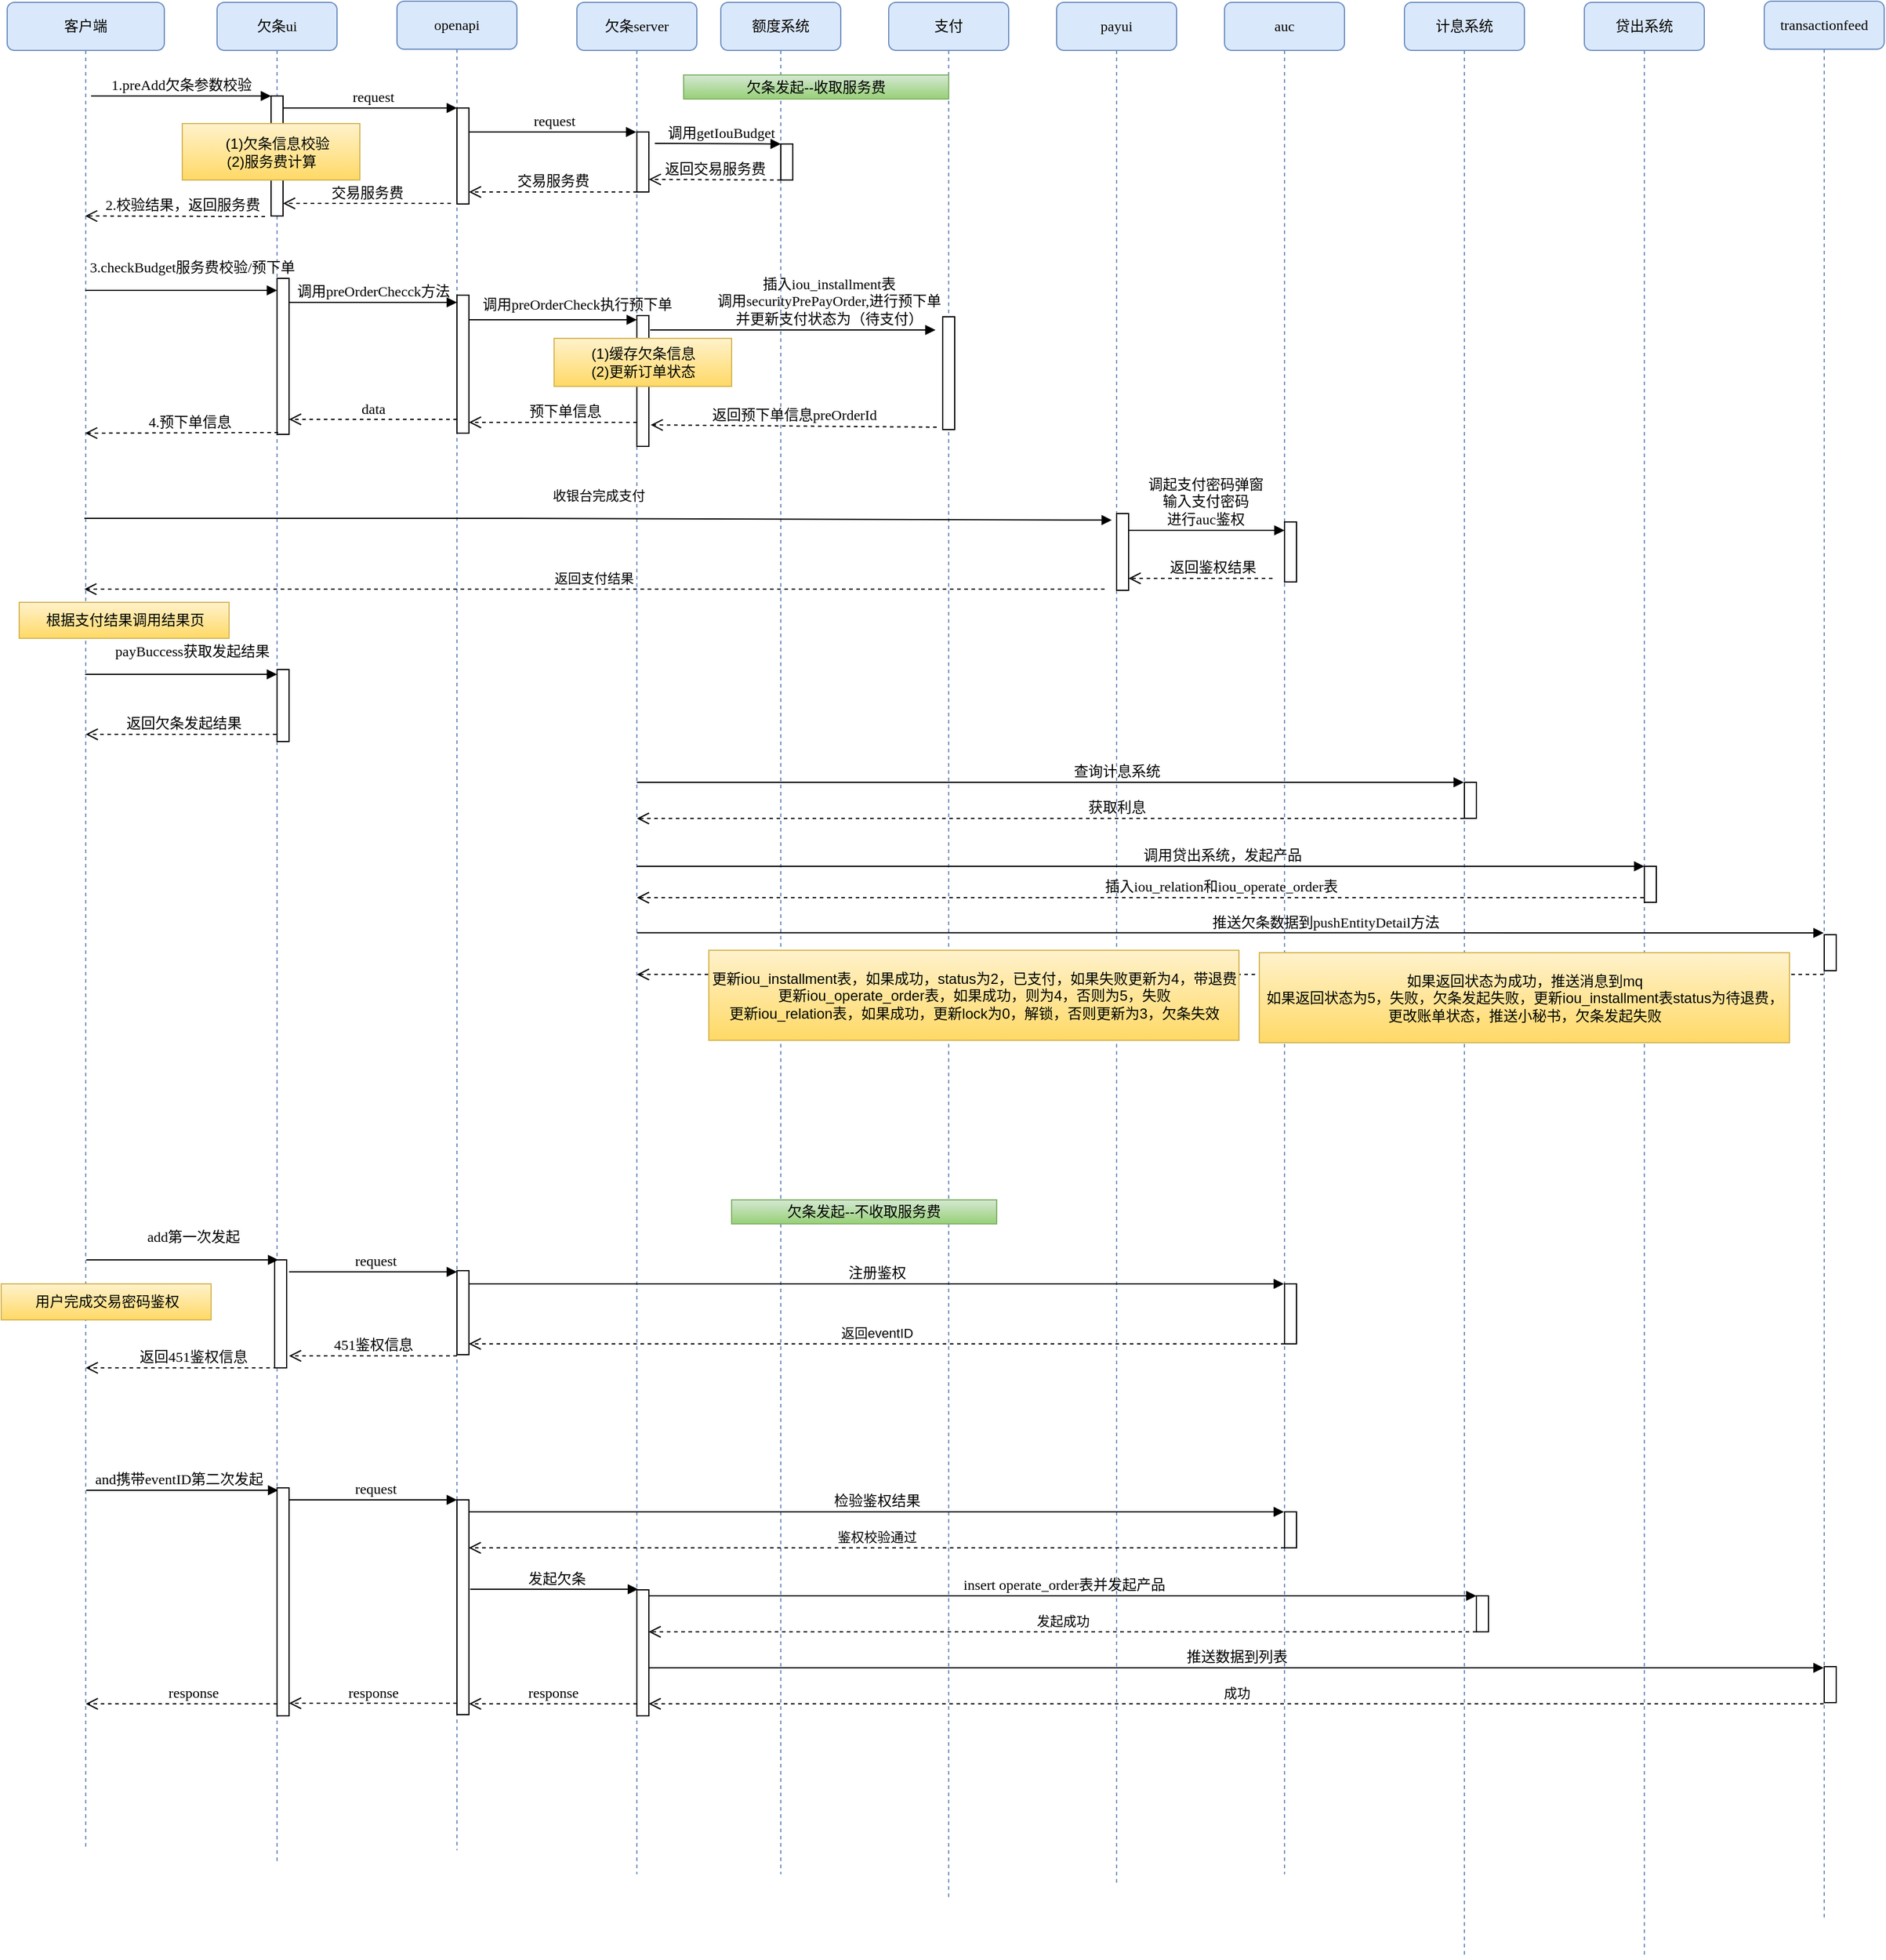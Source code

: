 <mxfile version="12.2.6" type="github" pages="1"><diagram name="Page-1" id="13e1069c-82ec-6db2-03f1-153e76fe0fe0"><mxGraphModel dx="1220" dy="623" grid="1" gridSize="10" guides="1" tooltips="1" connect="1" arrows="1" fold="1" page="1" pageScale="1" pageWidth="1390" pageHeight="980" background="#ffffff" math="0" shadow="0"><root><mxCell id="0"/><mxCell id="1" parent="0"/><mxCell id="7baba1c4bc27f4b0-2" value="欠条ui" style="shape=umlLifeline;perimeter=lifelinePerimeter;whiteSpace=wrap;html=1;container=1;collapsible=0;recursiveResize=0;outlineConnect=0;rounded=1;shadow=0;comic=0;labelBackgroundColor=none;strokeWidth=1;fontFamily=Verdana;fontSize=12;align=center;fillColor=#dae8fc;strokeColor=#6c8ebf;" parent="1" vertex="1"><mxGeometry x="260" y="80" width="100" height="1550" as="geometry"/></mxCell><mxCell id="7baba1c4bc27f4b0-10" value="" style="html=1;points=[];perimeter=orthogonalPerimeter;rounded=0;shadow=0;comic=0;labelBackgroundColor=none;strokeWidth=1;fontFamily=Verdana;fontSize=12;align=center;" parent="7baba1c4bc27f4b0-2" vertex="1"><mxGeometry x="45" y="78" width="10" height="100" as="geometry"/></mxCell><mxCell id="BatvQLoolryPibL8I_t7-5" value="" style="html=1;points=[];perimeter=orthogonalPerimeter;rounded=0;shadow=0;comic=0;labelBackgroundColor=none;strokeWidth=1;fontFamily=Verdana;fontSize=12;align=center;" parent="7baba1c4bc27f4b0-2" vertex="1"><mxGeometry x="48" y="1048" width="10" height="90" as="geometry"/></mxCell><mxCell id="7baba1c4bc27f4b0-3" value="openapi" style="shape=umlLifeline;perimeter=lifelinePerimeter;whiteSpace=wrap;html=1;container=1;collapsible=0;recursiveResize=0;outlineConnect=0;rounded=1;shadow=0;comic=0;labelBackgroundColor=none;strokeWidth=1;fontFamily=Verdana;fontSize=12;align=center;fillColor=#dae8fc;strokeColor=#6c8ebf;" parent="1" vertex="1"><mxGeometry x="410" y="79" width="100" height="1541" as="geometry"/></mxCell><mxCell id="BCAlRi_tKH_GsNBUMuoL-24" value="" style="html=1;points=[];perimeter=orthogonalPerimeter;rounded=0;shadow=0;comic=0;labelBackgroundColor=none;strokeWidth=1;fontFamily=Verdana;fontSize=12;align=center;" parent="7baba1c4bc27f4b0-3" vertex="1"><mxGeometry x="50" y="245" width="10" height="115" as="geometry"/></mxCell><mxCell id="BCAlRi_tKH_GsNBUMuoL-27" value="data" style="html=1;verticalAlign=bottom;endArrow=open;dashed=1;endSize=8;labelBackgroundColor=none;fontFamily=Verdana;fontSize=12;" parent="7baba1c4bc27f4b0-3" edge="1"><mxGeometry relative="1" as="geometry"><mxPoint x="-90.0" y="348.5" as="targetPoint"/><mxPoint x="50.0" y="348.5" as="sourcePoint"/></mxGeometry></mxCell><mxCell id="BatvQLoolryPibL8I_t7-6" value="" style="html=1;points=[];perimeter=orthogonalPerimeter;rounded=0;shadow=0;comic=0;labelBackgroundColor=none;strokeWidth=1;fontFamily=Verdana;fontSize=12;align=center;" parent="7baba1c4bc27f4b0-3" vertex="1"><mxGeometry x="50" y="1058" width="10" height="70" as="geometry"/></mxCell><mxCell id="BatvQLoolryPibL8I_t7-7" value="451鉴权信息" style="html=1;verticalAlign=bottom;endArrow=open;dashed=1;endSize=8;labelBackgroundColor=none;fontFamily=Verdana;fontSize=12;" parent="7baba1c4bc27f4b0-3" edge="1"><mxGeometry relative="1" as="geometry"><mxPoint x="-90.0" y="1129" as="targetPoint"/><mxPoint x="50.0" y="1129" as="sourcePoint"/></mxGeometry></mxCell><mxCell id="BatvQLoolryPibL8I_t7-8" value="request" style="html=1;verticalAlign=bottom;endArrow=block;labelBackgroundColor=none;fontFamily=Verdana;fontSize=12;edgeStyle=elbowEdgeStyle;elbow=vertical;" parent="7baba1c4bc27f4b0-3" edge="1"><mxGeometry x="0.448" y="-30" relative="1" as="geometry"><mxPoint x="-90.0" y="1059" as="sourcePoint"/><mxPoint x="50" y="1059" as="targetPoint"/><Array as="points"><mxPoint x="15" y="1059"/></Array><mxPoint x="-30" y="-30" as="offset"/></mxGeometry></mxCell><mxCell id="BatvQLoolryPibL8I_t7-18" value="" style="html=1;points=[];perimeter=orthogonalPerimeter;rounded=0;shadow=0;comic=0;labelBackgroundColor=none;strokeWidth=1;fontFamily=Verdana;fontSize=12;align=center;" parent="7baba1c4bc27f4b0-3" vertex="1"><mxGeometry x="50" y="1249" width="10" height="179" as="geometry"/></mxCell><mxCell id="7baba1c4bc27f4b0-4" value="欠条server" style="shape=umlLifeline;perimeter=lifelinePerimeter;whiteSpace=wrap;html=1;container=1;collapsible=0;recursiveResize=0;outlineConnect=0;rounded=1;shadow=0;comic=0;labelBackgroundColor=none;strokeWidth=1;fontFamily=Verdana;fontSize=12;align=center;fillColor=#dae8fc;strokeColor=#6c8ebf;" parent="1" vertex="1"><mxGeometry x="560" y="80" width="100" height="1560" as="geometry"/></mxCell><mxCell id="BCAlRi_tKH_GsNBUMuoL-37" value="" style="html=1;points=[];perimeter=orthogonalPerimeter;rounded=0;shadow=0;comic=0;labelBackgroundColor=none;strokeColor=#000000;strokeWidth=1;fillColor=#FFFFFF;fontFamily=Verdana;fontSize=12;fontColor=#000000;align=center;" parent="7baba1c4bc27f4b0-4" vertex="1"><mxGeometry x="50" y="261" width="10" height="109" as="geometry"/></mxCell><mxCell id="BatvQLoolryPibL8I_t7-24" value="" style="html=1;points=[];perimeter=orthogonalPerimeter;" parent="7baba1c4bc27f4b0-4" vertex="1"><mxGeometry x="50" y="1323" width="10" height="105" as="geometry"/></mxCell><mxCell id="7baba1c4bc27f4b0-5" value="额度系统" style="shape=umlLifeline;perimeter=lifelinePerimeter;whiteSpace=wrap;html=1;container=1;collapsible=0;recursiveResize=0;outlineConnect=0;rounded=1;shadow=0;comic=0;labelBackgroundColor=none;strokeWidth=1;fontFamily=Verdana;fontSize=12;align=center;fillColor=#dae8fc;strokeColor=#6c8ebf;" parent="1" vertex="1"><mxGeometry x="680" y="80" width="100" height="1560" as="geometry"/></mxCell><mxCell id="7baba1c4bc27f4b0-6" value="支付" style="shape=umlLifeline;perimeter=lifelinePerimeter;whiteSpace=wrap;html=1;container=1;collapsible=0;recursiveResize=0;outlineConnect=0;rounded=1;shadow=0;comic=0;labelBackgroundColor=none;strokeWidth=1;fontFamily=Verdana;fontSize=12;align=center;fillColor=#dae8fc;strokeColor=#6c8ebf;" parent="1" vertex="1"><mxGeometry x="820" y="80" width="100" height="1580" as="geometry"/></mxCell><mxCell id="BCAlRi_tKH_GsNBUMuoL-46" value="" style="html=1;points=[];perimeter=orthogonalPerimeter;rounded=0;shadow=0;comic=0;labelBackgroundColor=none;strokeColor=#000000;strokeWidth=1;fillColor=#FFFFFF;fontFamily=Verdana;fontSize=12;fontColor=#000000;align=center;" parent="7baba1c4bc27f4b0-6" vertex="1"><mxGeometry x="45" y="262" width="10" height="94" as="geometry"/></mxCell><mxCell id="7baba1c4bc27f4b0-7" value="payui" style="shape=umlLifeline;perimeter=lifelinePerimeter;whiteSpace=wrap;html=1;container=1;collapsible=0;recursiveResize=0;outlineConnect=0;rounded=1;shadow=0;comic=0;labelBackgroundColor=none;strokeWidth=1;fontFamily=Verdana;fontSize=12;align=center;fillColor=#dae8fc;strokeColor=#6c8ebf;" parent="1" vertex="1"><mxGeometry x="960" y="80" width="100" height="1570" as="geometry"/></mxCell><mxCell id="7baba1c4bc27f4b0-8" value="客户端" style="shape=umlLifeline;perimeter=lifelinePerimeter;whiteSpace=wrap;html=1;container=1;collapsible=0;recursiveResize=0;outlineConnect=0;rounded=1;shadow=0;comic=0;labelBackgroundColor=none;strokeWidth=1;fontFamily=Verdana;fontSize=12;align=center;fillColor=#dae8fc;strokeColor=#6c8ebf;" parent="1" vertex="1"><mxGeometry x="85" y="80" width="131" height="1540" as="geometry"/></mxCell><mxCell id="7baba1c4bc27f4b0-11" value="1.preAdd欠条参数校验" style="html=1;verticalAlign=bottom;endArrow=block;entryX=0;entryY=0;labelBackgroundColor=none;fontFamily=Verdana;fontSize=12;edgeStyle=elbowEdgeStyle;elbow=vertical;rounded=0;" parent="1" target="7baba1c4bc27f4b0-10" edge="1"><mxGeometry relative="1" as="geometry"><mxPoint x="155" y="158" as="sourcePoint"/></mxGeometry></mxCell><mxCell id="7baba1c4bc27f4b0-14" value="request" style="html=1;verticalAlign=bottom;endArrow=block;labelBackgroundColor=none;fontFamily=Verdana;fontSize=12;edgeStyle=elbowEdgeStyle;elbow=vertical;" parent="1" source="7baba1c4bc27f4b0-10" edge="1"><mxGeometry x="0.448" y="-30" relative="1" as="geometry"><mxPoint x="370" y="178" as="sourcePoint"/><mxPoint x="460" y="168" as="targetPoint"/><Array as="points"><mxPoint x="420" y="168"/></Array><mxPoint x="-30" y="-30" as="offset"/></mxGeometry></mxCell><mxCell id="BCAlRi_tKH_GsNBUMuoL-1" value="auc" style="shape=umlLifeline;perimeter=lifelinePerimeter;whiteSpace=wrap;html=1;container=1;collapsible=0;recursiveResize=0;outlineConnect=0;rounded=1;shadow=0;comic=0;labelBackgroundColor=none;strokeWidth=1;fontFamily=Verdana;fontSize=12;align=center;fillColor=#dae8fc;strokeColor=#6c8ebf;" parent="1" vertex="1"><mxGeometry x="1100" y="80" width="100" height="1560" as="geometry"/></mxCell><mxCell id="24VHA33siesGrONTcVFk-8" value="" style="html=1;points=[];perimeter=orthogonalPerimeter;" parent="BCAlRi_tKH_GsNBUMuoL-1" vertex="1"><mxGeometry x="50" y="433" width="10" height="50" as="geometry"/></mxCell><mxCell id="BCAlRi_tKH_GsNBUMuoL-3" value="transactionfeed" style="shape=umlLifeline;perimeter=lifelinePerimeter;whiteSpace=wrap;html=1;container=1;collapsible=0;recursiveResize=0;outlineConnect=0;rounded=1;shadow=0;comic=0;labelBackgroundColor=none;strokeWidth=1;fontFamily=Verdana;fontSize=12;align=center;fillColor=#dae8fc;strokeColor=#6c8ebf;" parent="1" vertex="1"><mxGeometry x="1550" y="79" width="100" height="1600" as="geometry"/></mxCell><mxCell id="BatvQLoolryPibL8I_t7-31" value="" style="html=1;points=[];perimeter=orthogonalPerimeter;" parent="BCAlRi_tKH_GsNBUMuoL-3" vertex="1"><mxGeometry x="50" y="1388" width="10" height="30" as="geometry"/></mxCell><mxCell id="BCAlRi_tKH_GsNBUMuoL-4" value="贷出系统" style="shape=umlLifeline;perimeter=lifelinePerimeter;whiteSpace=wrap;html=1;container=1;collapsible=0;recursiveResize=0;outlineConnect=0;rounded=1;shadow=0;comic=0;labelBackgroundColor=none;strokeWidth=1;fontFamily=Verdana;fontSize=12;align=center;fillColor=#dae8fc;strokeColor=#6c8ebf;" parent="1" vertex="1"><mxGeometry x="1400" y="80" width="100" height="1630" as="geometry"/></mxCell><mxCell id="BatvQLoolryPibL8I_t7-47" value="" style="html=1;points=[];perimeter=orthogonalPerimeter;" parent="BCAlRi_tKH_GsNBUMuoL-4" vertex="1"><mxGeometry x="50" y="720" width="10" height="30" as="geometry"/></mxCell><mxCell id="BCAlRi_tKH_GsNBUMuoL-5" value="2.校验结果，返回服务费" style="html=1;verticalAlign=bottom;endArrow=open;endSize=8;labelBackgroundColor=none;fontFamily=Verdana;fontSize=12;edgeStyle=elbowEdgeStyle;elbow=vertical;dashed=1;" parent="1" edge="1"><mxGeometry x="-0.063" relative="1" as="geometry"><mxPoint x="150" y="258" as="targetPoint"/><Array as="points"><mxPoint x="225" y="258"/><mxPoint x="255" y="258"/></Array><mxPoint x="300" y="258.5" as="sourcePoint"/><mxPoint x="1" as="offset"/></mxGeometry></mxCell><mxCell id="7baba1c4bc27f4b0-13" value="" style="html=1;points=[];perimeter=orthogonalPerimeter;rounded=0;shadow=0;comic=0;labelBackgroundColor=none;strokeWidth=1;fontFamily=Verdana;fontSize=12;align=center;" parent="1" vertex="1"><mxGeometry x="460" y="168" width="10" height="80" as="geometry"/></mxCell><mxCell id="BCAlRi_tKH_GsNBUMuoL-8" value="request" style="html=1;verticalAlign=bottom;endArrow=block;labelBackgroundColor=none;fontFamily=Verdana;fontSize=12;edgeStyle=elbowEdgeStyle;elbow=vertical;" parent="1" edge="1"><mxGeometry x="0.448" y="-30" relative="1" as="geometry"><mxPoint x="470" y="188" as="sourcePoint"/><mxPoint x="609.5" y="188" as="targetPoint"/><Array as="points"><mxPoint x="560" y="188"/></Array><mxPoint x="-30" y="-30" as="offset"/></mxGeometry></mxCell><mxCell id="BCAlRi_tKH_GsNBUMuoL-9" value="交易服务费" style="html=1;verticalAlign=bottom;endArrow=open;dashed=1;endSize=8;labelBackgroundColor=none;fontFamily=Verdana;fontSize=12;" parent="1" edge="1"><mxGeometry relative="1" as="geometry"><mxPoint x="470" y="238" as="targetPoint"/><mxPoint x="610" y="238" as="sourcePoint"/></mxGeometry></mxCell><mxCell id="BCAlRi_tKH_GsNBUMuoL-10" value="" style="html=1;points=[];perimeter=orthogonalPerimeter;rounded=0;shadow=0;comic=0;labelBackgroundColor=none;strokeColor=#000000;strokeWidth=1;fillColor=#FFFFFF;fontFamily=Verdana;fontSize=12;fontColor=#000000;align=center;" parent="1" vertex="1"><mxGeometry x="610" y="188" width="10" height="50" as="geometry"/></mxCell><mxCell id="BCAlRi_tKH_GsNBUMuoL-11" value="" style="html=1;points=[];perimeter=orthogonalPerimeter;rounded=0;shadow=0;comic=0;labelBackgroundColor=none;strokeColor=#000000;strokeWidth=1;fillColor=#FFFFFF;fontFamily=Verdana;fontSize=12;fontColor=#000000;align=center;" parent="1" vertex="1"><mxGeometry x="730" y="198" width="10" height="30" as="geometry"/></mxCell><mxCell id="BCAlRi_tKH_GsNBUMuoL-14" value="调用getIouBudget" style="html=1;verticalAlign=bottom;endArrow=block;labelBackgroundColor=none;fontFamily=Verdana;fontSize=12;edgeStyle=elbowEdgeStyle;elbow=vertical;entryX=0;entryY=0;entryDx=0;entryDy=0;entryPerimeter=0;" parent="1" target="BCAlRi_tKH_GsNBUMuoL-11" edge="1"><mxGeometry x="0.045" relative="1" as="geometry"><mxPoint x="625" y="197.5" as="sourcePoint"/><mxPoint x="725" y="198" as="targetPoint"/><Array as="points"/><mxPoint as="offset"/></mxGeometry></mxCell><mxCell id="BCAlRi_tKH_GsNBUMuoL-15" value="返回交易服务费" style="html=1;verticalAlign=bottom;endArrow=open;dashed=1;endSize=8;labelBackgroundColor=none;fontFamily=Verdana;fontSize=12;" parent="1" edge="1"><mxGeometry relative="1" as="geometry"><mxPoint x="620" y="227.5" as="targetPoint"/><mxPoint x="730" y="228" as="sourcePoint"/></mxGeometry></mxCell><mxCell id="BCAlRi_tKH_GsNBUMuoL-18" value="3.checkBudget服务费校验/预下单" style="html=1;verticalAlign=bottom;endArrow=block;labelBackgroundColor=none;fontFamily=Verdana;fontSize=12;edgeStyle=elbowEdgeStyle;elbow=vertical;" parent="1" edge="1"><mxGeometry x="0.111" y="10" relative="1" as="geometry"><mxPoint x="150" y="320" as="sourcePoint"/><mxPoint x="310" y="320" as="targetPoint"/><Array as="points"><mxPoint x="227" y="320"/></Array><mxPoint as="offset"/></mxGeometry></mxCell><mxCell id="BCAlRi_tKH_GsNBUMuoL-19" value="" style="html=1;points=[];perimeter=orthogonalPerimeter;rounded=0;shadow=0;comic=0;labelBackgroundColor=none;strokeWidth=1;fontFamily=Verdana;fontSize=12;align=center;" parent="1" vertex="1"><mxGeometry x="310" y="310" width="10" height="130" as="geometry"/></mxCell><mxCell id="BCAlRi_tKH_GsNBUMuoL-20" value="4.预下单信息" style="html=1;verticalAlign=bottom;endArrow=open;dashed=1;endSize=8;labelBackgroundColor=none;fontFamily=Verdana;fontSize=12;edgeStyle=elbowEdgeStyle;elbow=vertical;exitX=0.09;exitY=0.988;exitDx=0;exitDy=0;exitPerimeter=0;" parent="1" source="BCAlRi_tKH_GsNBUMuoL-19" edge="1"><mxGeometry x="-0.063" relative="1" as="geometry"><mxPoint x="150" y="439" as="targetPoint"/><Array as="points"><mxPoint x="180" y="439"/><mxPoint x="225" y="409.5"/><mxPoint x="255" y="409.5"/></Array><mxPoint x="300" y="410" as="sourcePoint"/><mxPoint x="1" as="offset"/></mxGeometry></mxCell><mxCell id="BCAlRi_tKH_GsNBUMuoL-23" value="调用preOrderChecck方法" style="html=1;verticalAlign=bottom;endArrow=block;labelBackgroundColor=none;fontFamily=Verdana;fontSize=12;edgeStyle=elbowEdgeStyle;elbow=vertical;" parent="1" edge="1"><mxGeometry x="0.5" y="-35" relative="1" as="geometry"><mxPoint x="320.0" y="330" as="sourcePoint"/><mxPoint x="460" y="330" as="targetPoint"/><Array as="points"><mxPoint x="425" y="330"/></Array><mxPoint x="-35" y="-35" as="offset"/></mxGeometry></mxCell><mxCell id="BCAlRi_tKH_GsNBUMuoL-28" value="调用preOrderCheck执行预下单" style="html=1;verticalAlign=bottom;endArrow=block;labelBackgroundColor=none;fontFamily=Verdana;fontSize=12;edgeStyle=elbowEdgeStyle;elbow=vertical;" parent="1" edge="1"><mxGeometry x="0.286" y="5" relative="1" as="geometry"><mxPoint x="470.0" y="344.5" as="sourcePoint"/><mxPoint x="610.0" y="344.5" as="targetPoint"/><Array as="points"><mxPoint x="575" y="344.5"/></Array><mxPoint y="1" as="offset"/></mxGeometry></mxCell><mxCell id="BCAlRi_tKH_GsNBUMuoL-38" value="预下单信息" style="html=1;verticalAlign=bottom;endArrow=open;dashed=1;endSize=8;labelBackgroundColor=none;fontFamily=Verdana;fontSize=12;" parent="1" edge="1"><mxGeometry x="-0.143" relative="1" as="geometry"><mxPoint x="470.0" y="430" as="targetPoint"/><mxPoint x="610" y="430" as="sourcePoint"/><mxPoint as="offset"/><Array as="points"><mxPoint x="550" y="430"/></Array></mxGeometry></mxCell><mxCell id="BCAlRi_tKH_GsNBUMuoL-48" value="&lt;br&gt;插入iou_installment表&lt;br&gt;调用securityPrePayOrder,进行预下单&lt;br&gt;并更新支付状态为（待支付）" style="html=1;verticalAlign=bottom;endArrow=block;labelBackgroundColor=none;fontFamily=Verdana;fontSize=12;edgeStyle=elbowEdgeStyle;elbow=vertical;exitX=1.157;exitY=0.728;exitDx=0;exitDy=0;exitPerimeter=0;" parent="1" edge="1"><mxGeometry x="0.251" relative="1" as="geometry"><mxPoint x="621" y="353" as="sourcePoint"/><mxPoint x="859" y="353" as="targetPoint"/><Array as="points"/><mxPoint as="offset"/></mxGeometry></mxCell><mxCell id="24VHA33siesGrONTcVFk-3" value="返回支付结果" style="html=1;verticalAlign=bottom;endArrow=open;dashed=1;endSize=8;" parent="1" edge="1"><mxGeometry relative="1" as="geometry"><mxPoint x="1000" y="569" as="sourcePoint"/><mxPoint x="149.324" y="569" as="targetPoint"/></mxGeometry></mxCell><mxCell id="24VHA33siesGrONTcVFk-4" value="" style="html=1;points=[];perimeter=orthogonalPerimeter;rounded=0;shadow=0;comic=0;labelBackgroundColor=none;strokeColor=#000000;strokeWidth=1;fillColor=#FFFFFF;fontFamily=Verdana;fontSize=12;fontColor=#000000;align=center;" parent="1" vertex="1"><mxGeometry x="1010" y="506" width="10" height="64" as="geometry"/></mxCell><mxCell id="24VHA33siesGrONTcVFk-6" value="返回鉴权结果" style="html=1;verticalAlign=bottom;endArrow=open;dashed=1;endSize=8;labelBackgroundColor=none;fontFamily=Verdana;fontSize=12;" parent="1" edge="1"><mxGeometry x="-0.167" relative="1" as="geometry"><mxPoint x="1020.0" y="560" as="targetPoint"/><mxPoint x="1140" y="560" as="sourcePoint"/><mxPoint as="offset"/><Array as="points"><mxPoint x="1090" y="560"/></Array></mxGeometry></mxCell><mxCell id="24VHA33siesGrONTcVFk-9" value="调起支付密码弹窗&lt;br&gt;输入支付密码&lt;br&gt;进行auc鉴权" style="html=1;verticalAlign=bottom;endArrow=block;labelBackgroundColor=none;fontFamily=Verdana;fontSize=12;edgeStyle=elbowEdgeStyle;elbow=vertical;entryX=0;entryY=0.14;entryDx=0;entryDy=0;entryPerimeter=0;" parent="1" target="24VHA33siesGrONTcVFk-8" edge="1"><mxGeometry x="0.448" y="-30" relative="1" as="geometry"><mxPoint x="1020" y="520.0" as="sourcePoint"/><mxPoint x="1140" y="520" as="targetPoint"/><Array as="points"/><mxPoint x="-30" y="-30" as="offset"/></mxGeometry></mxCell><mxCell id="24VHA33siesGrONTcVFk-10" value="根据支付结果调用结果页" style="html=1;fillColor=#fff2cc;strokeColor=#d6b656;gradientColor=#ffd966;" parent="1" vertex="1"><mxGeometry x="95" y="580" width="175" height="30" as="geometry"/></mxCell><mxCell id="24VHA33siesGrONTcVFk-16" value="payBuccess获取发起结果" style="html=1;verticalAlign=bottom;endArrow=block;labelBackgroundColor=none;fontFamily=Verdana;fontSize=12;edgeStyle=elbowEdgeStyle;elbow=vertical;" parent="1" edge="1"><mxGeometry x="0.111" y="10" relative="1" as="geometry"><mxPoint x="150.0" y="640" as="sourcePoint"/><mxPoint x="310.0" y="640" as="targetPoint"/><Array as="points"><mxPoint x="227" y="640"/></Array><mxPoint as="offset"/></mxGeometry></mxCell><mxCell id="24VHA33siesGrONTcVFk-18" value="" style="html=1;points=[];perimeter=orthogonalPerimeter;rounded=0;shadow=0;comic=0;labelBackgroundColor=none;strokeWidth=1;fontFamily=Verdana;fontSize=12;align=center;" parent="1" vertex="1"><mxGeometry x="310" y="636" width="10" height="60" as="geometry"/></mxCell><mxCell id="24VHA33siesGrONTcVFk-19" value="&amp;nbsp; &amp;nbsp;(1)欠条信息校验&lt;br&gt;(2)服务费计算" style="html=1;fillColor=#fff2cc;strokeColor=#d6b656;gradientColor=#ffd966;" parent="1" vertex="1"><mxGeometry x="231" y="181" width="148" height="47" as="geometry"/></mxCell><mxCell id="24VHA33siesGrONTcVFk-21" value="交易服务费" style="html=1;verticalAlign=bottom;endArrow=open;dashed=1;endSize=8;labelBackgroundColor=none;fontFamily=Verdana;fontSize=12;" parent="1" edge="1"><mxGeometry relative="1" as="geometry"><mxPoint x="315.0" y="247.5" as="targetPoint"/><mxPoint x="455.0" y="247.5" as="sourcePoint"/></mxGeometry></mxCell><mxCell id="24VHA33siesGrONTcVFk-22" value="返回预下单信息preOrderId" style="html=1;verticalAlign=bottom;endArrow=open;dashed=1;endSize=8;labelBackgroundColor=none;fontFamily=Verdana;fontSize=12;entryX=1.157;entryY=0.891;entryDx=0;entryDy=0;entryPerimeter=0;" parent="1" edge="1"><mxGeometry relative="1" as="geometry"><mxPoint x="621.57" y="432.119" as="targetPoint"/><mxPoint x="860" y="434" as="sourcePoint"/></mxGeometry></mxCell><mxCell id="24VHA33siesGrONTcVFk-23" value="返回欠条发起结果" style="html=1;verticalAlign=bottom;endArrow=open;dashed=1;endSize=8;labelBackgroundColor=none;fontFamily=Verdana;fontSize=12;" parent="1" source="7baba1c4bc27f4b0-2" target="7baba1c4bc27f4b0-8" edge="1"><mxGeometry x="-0.006" relative="1" as="geometry"><mxPoint x="161.0" y="700" as="targetPoint"/><mxPoint x="301.0" y="700" as="sourcePoint"/><Array as="points"><mxPoint x="240" y="690"/></Array><mxPoint x="1" as="offset"/></mxGeometry></mxCell><mxCell id="24VHA33siesGrONTcVFk-28" value="(1)缓存欠条信息&lt;br&gt;(2)更新订单状态" style="html=1;fillColor=#fff2cc;strokeColor=#d6b656;gradientColor=#ffd966;" parent="1" vertex="1"><mxGeometry x="541" y="360" width="148" height="40" as="geometry"/></mxCell><mxCell id="24VHA33siesGrONTcVFk-29" value="收银台完成支付" style="html=1;verticalAlign=bottom;endArrow=block;entryX=-0.399;entryY=0.085;entryDx=0;entryDy=0;entryPerimeter=0;" parent="1" target="24VHA33siesGrONTcVFk-4" edge="1"><mxGeometry x="0.001" y="10" width="80" relative="1" as="geometry"><mxPoint x="149.324" y="510" as="sourcePoint"/><mxPoint x="1009.5" y="510" as="targetPoint"/><Array as="points"><mxPoint x="230" y="510"/><mxPoint x="500" y="510"/></Array><mxPoint as="offset"/></mxGeometry></mxCell><mxCell id="BatvQLoolryPibL8I_t7-3" value="add第一次发起" style="html=1;verticalAlign=bottom;endArrow=block;labelBackgroundColor=none;fontFamily=Verdana;fontSize=12;edgeStyle=elbowEdgeStyle;elbow=vertical;" parent="1" edge="1"><mxGeometry x="0.113" y="10" relative="1" as="geometry"><mxPoint x="151.0" y="1128" as="sourcePoint"/><mxPoint x="311.0" y="1128" as="targetPoint"/><Array as="points"><mxPoint x="228" y="1128"/></Array><mxPoint as="offset"/></mxGeometry></mxCell><mxCell id="BatvQLoolryPibL8I_t7-4" value="返回451鉴权信息" style="html=1;verticalAlign=bottom;endArrow=open;dashed=1;endSize=8;labelBackgroundColor=none;fontFamily=Verdana;fontSize=12;" parent="1" edge="1"><mxGeometry x="-0.122" relative="1" as="geometry"><mxPoint x="150.5" y="1218" as="targetPoint"/><mxPoint x="310" y="1218" as="sourcePoint"/><Array as="points"/><mxPoint as="offset"/></mxGeometry></mxCell><mxCell id="BatvQLoolryPibL8I_t7-9" value="注册鉴权" style="html=1;verticalAlign=bottom;endArrow=block;labelBackgroundColor=none;fontFamily=Verdana;fontSize=12;edgeStyle=elbowEdgeStyle;elbow=vertical;exitX=1.157;exitY=0.728;exitDx=0;exitDy=0;exitPerimeter=0;" parent="1" edge="1"><mxGeometry relative="1" as="geometry"><mxPoint x="470" y="1148" as="sourcePoint"/><mxPoint x="1149.5" y="1147.941" as="targetPoint"/><Array as="points"/><mxPoint as="offset"/></mxGeometry></mxCell><mxCell id="BatvQLoolryPibL8I_t7-10" value="返回eventID" style="html=1;verticalAlign=bottom;endArrow=open;dashed=1;endSize=8;" parent="1" edge="1"><mxGeometry relative="1" as="geometry"><mxPoint x="1150" y="1198" as="sourcePoint"/><mxPoint x="469.824" y="1198" as="targetPoint"/></mxGeometry></mxCell><mxCell id="BatvQLoolryPibL8I_t7-11" value="" style="html=1;points=[];perimeter=orthogonalPerimeter;" parent="1" vertex="1"><mxGeometry x="1150" y="1148" width="10" height="50" as="geometry"/></mxCell><mxCell id="BatvQLoolryPibL8I_t7-12" value="用户完成交易密码鉴权" style="html=1;fillColor=#fff2cc;strokeColor=#d6b656;gradientColor=#ffd966;" parent="1" vertex="1"><mxGeometry x="80" y="1148" width="175" height="30" as="geometry"/></mxCell><mxCell id="BatvQLoolryPibL8I_t7-13" value="and携带eventID第二次发起" style="html=1;verticalAlign=bottom;endArrow=block;labelBackgroundColor=none;fontFamily=Verdana;fontSize=12;edgeStyle=elbowEdgeStyle;elbow=vertical;" parent="1" edge="1"><mxGeometry x="-0.037" relative="1" as="geometry"><mxPoint x="151.0" y="1320" as="sourcePoint"/><mxPoint x="311.0" y="1320" as="targetPoint"/><Array as="points"><mxPoint x="228" y="1320"/></Array><mxPoint as="offset"/></mxGeometry></mxCell><mxCell id="BatvQLoolryPibL8I_t7-14" value="response" style="html=1;verticalAlign=bottom;endArrow=open;dashed=1;endSize=8;labelBackgroundColor=none;fontFamily=Verdana;fontSize=12;" parent="1" edge="1"><mxGeometry x="-0.122" relative="1" as="geometry"><mxPoint x="150.5" y="1498" as="targetPoint"/><mxPoint x="310" y="1498" as="sourcePoint"/><Array as="points"/><mxPoint as="offset"/></mxGeometry></mxCell><mxCell id="BatvQLoolryPibL8I_t7-15" value="" style="html=1;points=[];perimeter=orthogonalPerimeter;rounded=0;shadow=0;comic=0;labelBackgroundColor=none;strokeWidth=1;fontFamily=Verdana;fontSize=12;align=center;" parent="1" vertex="1"><mxGeometry x="310" y="1318" width="10" height="190" as="geometry"/></mxCell><mxCell id="BatvQLoolryPibL8I_t7-16" value="request" style="html=1;verticalAlign=bottom;endArrow=block;labelBackgroundColor=none;fontFamily=Verdana;fontSize=12;edgeStyle=elbowEdgeStyle;elbow=vertical;" parent="1" edge="1"><mxGeometry x="0.448" y="-30" relative="1" as="geometry"><mxPoint x="320.0" y="1328" as="sourcePoint"/><mxPoint x="460" y="1328" as="targetPoint"/><Array as="points"><mxPoint x="425" y="1328"/></Array><mxPoint x="-30" y="-30" as="offset"/></mxGeometry></mxCell><mxCell id="BatvQLoolryPibL8I_t7-17" value="response" style="html=1;verticalAlign=bottom;endArrow=open;dashed=1;endSize=8;labelBackgroundColor=none;fontFamily=Verdana;fontSize=12;" parent="1" edge="1"><mxGeometry relative="1" as="geometry"><mxPoint x="320.0" y="1497.5" as="targetPoint"/><mxPoint x="460.0" y="1497.5" as="sourcePoint"/></mxGeometry></mxCell><mxCell id="BatvQLoolryPibL8I_t7-19" value="检验鉴权结果" style="html=1;verticalAlign=bottom;endArrow=block;labelBackgroundColor=none;fontFamily=Verdana;fontSize=12;edgeStyle=elbowEdgeStyle;elbow=vertical;exitX=1.157;exitY=0.728;exitDx=0;exitDy=0;exitPerimeter=0;" parent="1" edge="1"><mxGeometry relative="1" as="geometry"><mxPoint x="470" y="1338" as="sourcePoint"/><mxPoint x="1149.5" y="1338" as="targetPoint"/><Array as="points"/><mxPoint as="offset"/></mxGeometry></mxCell><mxCell id="BatvQLoolryPibL8I_t7-20" value="鉴权校验通过" style="html=1;verticalAlign=bottom;endArrow=open;dashed=1;endSize=8;" parent="1" edge="1"><mxGeometry relative="1" as="geometry"><mxPoint x="1150" y="1368" as="sourcePoint"/><mxPoint x="469.824" y="1368" as="targetPoint"/></mxGeometry></mxCell><mxCell id="BatvQLoolryPibL8I_t7-21" value="" style="html=1;points=[];perimeter=orthogonalPerimeter;" parent="1" vertex="1"><mxGeometry x="1150" y="1338" width="10" height="30" as="geometry"/></mxCell><mxCell id="BatvQLoolryPibL8I_t7-22" value="发起欠条" style="html=1;verticalAlign=bottom;endArrow=block;labelBackgroundColor=none;fontFamily=Verdana;fontSize=12;edgeStyle=elbowEdgeStyle;elbow=vertical;" parent="1" edge="1"><mxGeometry x="0.448" y="-30" relative="1" as="geometry"><mxPoint x="471.0" y="1402.5" as="sourcePoint"/><mxPoint x="611" y="1402.5" as="targetPoint"/><Array as="points"><mxPoint x="576" y="1402.5"/></Array><mxPoint x="-30" y="-30" as="offset"/></mxGeometry></mxCell><mxCell id="BatvQLoolryPibL8I_t7-23" value="response" style="html=1;verticalAlign=bottom;endArrow=open;dashed=1;endSize=8;labelBackgroundColor=none;fontFamily=Verdana;fontSize=12;" parent="1" edge="1"><mxGeometry relative="1" as="geometry"><mxPoint x="470.0" y="1498" as="targetPoint"/><mxPoint x="610.0" y="1498" as="sourcePoint"/></mxGeometry></mxCell><mxCell id="BatvQLoolryPibL8I_t7-25" value="insert operate_order表并发起产品" style="html=1;verticalAlign=bottom;endArrow=block;labelBackgroundColor=none;fontFamily=Verdana;fontSize=12;edgeStyle=elbowEdgeStyle;elbow=vertical;exitX=1.157;exitY=0.728;exitDx=0;exitDy=0;exitPerimeter=0;" parent="1" edge="1"><mxGeometry relative="1" as="geometry"><mxPoint x="620.5" y="1408" as="sourcePoint"/><mxPoint x="1310" y="1408" as="targetPoint"/><Array as="points"/><mxPoint as="offset"/></mxGeometry></mxCell><mxCell id="BatvQLoolryPibL8I_t7-26" value="发起成功" style="html=1;verticalAlign=bottom;endArrow=open;dashed=1;endSize=8;" parent="1" edge="1"><mxGeometry relative="1" as="geometry"><mxPoint x="1310" y="1438" as="sourcePoint"/><mxPoint x="619.824" y="1438" as="targetPoint"/></mxGeometry></mxCell><mxCell id="BatvQLoolryPibL8I_t7-27" value="" style="html=1;points=[];perimeter=orthogonalPerimeter;" parent="1" vertex="1"><mxGeometry x="1310" y="1408" width="10" height="30" as="geometry"/></mxCell><mxCell id="BatvQLoolryPibL8I_t7-29" value="推送数据到列表" style="html=1;verticalAlign=bottom;endArrow=block;labelBackgroundColor=none;fontFamily=Verdana;fontSize=12;edgeStyle=elbowEdgeStyle;elbow=vertical;exitX=1.157;exitY=0.728;exitDx=0;exitDy=0;exitPerimeter=0;" parent="1" target="BCAlRi_tKH_GsNBUMuoL-3" edge="1"><mxGeometry relative="1" as="geometry"><mxPoint x="620" y="1468" as="sourcePoint"/><mxPoint x="1469.5" y="1467.941" as="targetPoint"/><Array as="points"/><mxPoint as="offset"/></mxGeometry></mxCell><mxCell id="BatvQLoolryPibL8I_t7-30" value="成功" style="html=1;verticalAlign=bottom;endArrow=open;dashed=1;endSize=8;" parent="1" source="BCAlRi_tKH_GsNBUMuoL-3" edge="1"><mxGeometry relative="1" as="geometry"><mxPoint x="1469.5" y="1498" as="sourcePoint"/><mxPoint x="619.824" y="1498" as="targetPoint"/></mxGeometry></mxCell><mxCell id="BatvQLoolryPibL8I_t7-33" value="欠条发起--不收取服务费" style="rounded=0;whiteSpace=wrap;html=1;fillColor=#d5e8d4;strokeColor=#82b366;gradientColor=#97d077;" parent="1" vertex="1"><mxGeometry x="689" y="1078" width="221" height="20" as="geometry"/></mxCell><mxCell id="BatvQLoolryPibL8I_t7-37" value="欠条发起--收取服务费" style="rounded=0;whiteSpace=wrap;html=1;fillColor=#d5e8d4;strokeColor=#82b366;gradientColor=#97d077;" parent="1" vertex="1"><mxGeometry x="649" y="140.5" width="221" height="20" as="geometry"/></mxCell><mxCell id="BatvQLoolryPibL8I_t7-41" value="查询计息系统" style="html=1;verticalAlign=bottom;endArrow=block;labelBackgroundColor=none;fontFamily=Verdana;fontSize=12;edgeStyle=elbowEdgeStyle;elbow=vertical;" parent="1" target="BatvQLoolryPibL8I_t7-42" edge="1"><mxGeometry x="0.16" relative="1" as="geometry"><mxPoint x="610.0" y="730.0" as="sourcePoint"/><mxPoint x="1390" y="730" as="targetPoint"/><Array as="points"><mxPoint x="715" y="730"/></Array><mxPoint as="offset"/></mxGeometry></mxCell><mxCell id="BatvQLoolryPibL8I_t7-42" value="计息系统" style="shape=umlLifeline;perimeter=lifelinePerimeter;whiteSpace=wrap;html=1;container=1;collapsible=0;recursiveResize=0;outlineConnect=0;rounded=1;shadow=0;comic=0;labelBackgroundColor=none;strokeWidth=1;fontFamily=Verdana;fontSize=12;align=center;fillColor=#dae8fc;strokeColor=#6c8ebf;" parent="1" vertex="1"><mxGeometry x="1250" y="80" width="100" height="1630" as="geometry"/></mxCell><mxCell id="BatvQLoolryPibL8I_t7-43" value="" style="html=1;points=[];perimeter=orthogonalPerimeter;" parent="BatvQLoolryPibL8I_t7-42" vertex="1"><mxGeometry x="50" y="650" width="10" height="30" as="geometry"/></mxCell><mxCell id="BatvQLoolryPibL8I_t7-44" value="获取利息" style="html=1;verticalAlign=bottom;endArrow=open;dashed=1;endSize=8;labelBackgroundColor=none;fontFamily=Verdana;fontSize=12;entryX=1.157;entryY=0.891;entryDx=0;entryDy=0;entryPerimeter=0;" parent="1" edge="1"><mxGeometry x="-0.16" relative="1" as="geometry"><mxPoint x="610.07" y="760.119" as="targetPoint"/><mxPoint x="1299.5" y="760.119" as="sourcePoint"/><mxPoint as="offset"/></mxGeometry></mxCell><mxCell id="BatvQLoolryPibL8I_t7-45" value="调用贷出系统，发起产品" style="html=1;verticalAlign=bottom;endArrow=block;labelBackgroundColor=none;fontFamily=Verdana;fontSize=12;edgeStyle=elbowEdgeStyle;elbow=vertical;entryX=0.5;entryY=0.442;entryDx=0;entryDy=0;entryPerimeter=0;" parent="1" target="BCAlRi_tKH_GsNBUMuoL-4" edge="1"><mxGeometry x="0.16" relative="1" as="geometry"><mxPoint x="610.0" y="800" as="sourcePoint"/><mxPoint x="1299.5" y="800" as="targetPoint"/><Array as="points"><mxPoint x="715" y="800"/></Array><mxPoint as="offset"/></mxGeometry></mxCell><mxCell id="BatvQLoolryPibL8I_t7-46" value="插入iou_relation和iou_operate_order表" style="html=1;verticalAlign=bottom;endArrow=open;dashed=1;endSize=8;labelBackgroundColor=none;fontFamily=Verdana;fontSize=12;entryX=1.157;entryY=0.891;entryDx=0;entryDy=0;entryPerimeter=0;" parent="1" edge="1"><mxGeometry x="-0.16" relative="1" as="geometry"><mxPoint x="610.07" y="826.119" as="targetPoint"/><mxPoint x="1449.5" y="826.119" as="sourcePoint"/><mxPoint as="offset"/></mxGeometry></mxCell><mxCell id="BatvQLoolryPibL8I_t7-49" value="推送欠条数据到pushEntityDetail方法" style="html=1;verticalAlign=bottom;endArrow=block;labelBackgroundColor=none;fontFamily=Verdana;fontSize=12;edgeStyle=elbowEdgeStyle;elbow=vertical;exitX=0.5;exitY=0.497;exitDx=0;exitDy=0;exitPerimeter=0;" parent="1" source="7baba1c4bc27f4b0-4" target="BCAlRi_tKH_GsNBUMuoL-3" edge="1"><mxGeometry x="0.16" relative="1" as="geometry"><mxPoint x="620" y="855" as="sourcePoint"/><mxPoint x="1590" y="854" as="targetPoint"/><Array as="points"/><mxPoint as="offset"/></mxGeometry></mxCell><mxCell id="BatvQLoolryPibL8I_t7-50" value="" style="html=1;verticalAlign=bottom;endArrow=open;dashed=1;endSize=8;labelBackgroundColor=none;fontFamily=Verdana;fontSize=12;entryX=1.157;entryY=0.891;entryDx=0;entryDy=0;entryPerimeter=0;" parent="1" source="BCAlRi_tKH_GsNBUMuoL-3" edge="1"><mxGeometry x="-0.16" relative="1" as="geometry"><mxPoint x="610.07" y="890.119" as="targetPoint"/><mxPoint x="1449.5" y="890.119" as="sourcePoint"/><mxPoint as="offset"/></mxGeometry></mxCell><mxCell id="BatvQLoolryPibL8I_t7-51" value="" style="html=1;points=[];perimeter=orthogonalPerimeter;" parent="1" vertex="1"><mxGeometry x="1600" y="857" width="10" height="30" as="geometry"/></mxCell><mxCell id="BatvQLoolryPibL8I_t7-52" value="更新iou_installment表，如果成功，status为2，已支付，如果失败更新为4，带退费&lt;br&gt;更新iou_operate_order表，如果成功，则为4，否则为5，失败&lt;br&gt;更新iou_relation表，如果成功，更新lock为0，解锁，否则更新为3，欠条失效" style="html=1;fillColor=#fff2cc;strokeColor=#d6b656;gradientColor=#ffd966;" parent="1" vertex="1"><mxGeometry x="670" y="870" width="442" height="75" as="geometry"/></mxCell><mxCell id="BatvQLoolryPibL8I_t7-57" value="如果返回状态为成功，推送消息到mq&lt;br&gt;如果返回状态为5，失败，欠条发起失败，更新iou_installment表status为待退费，&lt;br&gt;更改账单状态，推送小秘书，欠条发起失败" style="html=1;fillColor=#fff2cc;strokeColor=#d6b656;gradientColor=#ffd966;" parent="1" vertex="1"><mxGeometry x="1129" y="872" width="442" height="75" as="geometry"/></mxCell></root></mxGraphModel></diagram></mxfile>